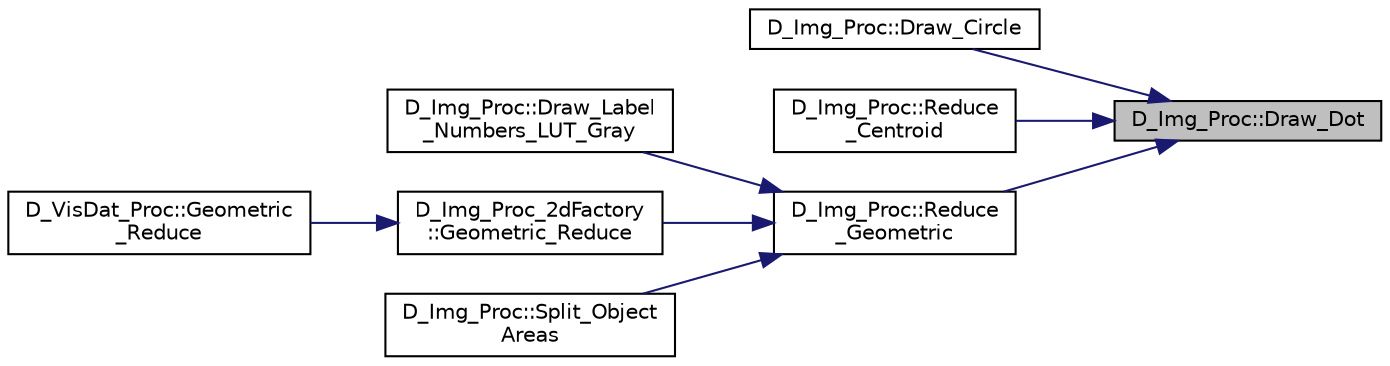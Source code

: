 digraph "D_Img_Proc::Draw_Dot"
{
 // LATEX_PDF_SIZE
  edge [fontname="Helvetica",fontsize="10",labelfontname="Helvetica",labelfontsize="10"];
  node [fontname="Helvetica",fontsize="10",shape=record];
  rankdir="RL";
  Node1 [label="D_Img_Proc::Draw_Dot",height=0.2,width=0.4,color="black", fillcolor="grey75", style="filled", fontcolor="black",tooltip=" "];
  Node1 -> Node2 [dir="back",color="midnightblue",fontsize="10",style="solid"];
  Node2 [label="D_Img_Proc::Draw_Circle",height=0.2,width=0.4,color="black", fillcolor="white", style="filled",URL="$class_d___img___proc.html#ae9ab4fb597a035ae4d580cdc66f8dd7e",tooltip=" "];
  Node1 -> Node3 [dir="back",color="midnightblue",fontsize="10",style="solid"];
  Node3 [label="D_Img_Proc::Reduce\l_Centroid",height=0.2,width=0.4,color="black", fillcolor="white", style="filled",URL="$class_d___img___proc.html#a8838879263b7c78fb97c8b086cf14585",tooltip=" "];
  Node1 -> Node4 [dir="back",color="midnightblue",fontsize="10",style="solid"];
  Node4 [label="D_Img_Proc::Reduce\l_Geometric",height=0.2,width=0.4,color="black", fillcolor="white", style="filled",URL="$class_d___img___proc.html#af65dc229816da71c414ad09829e6afde",tooltip=" "];
  Node4 -> Node5 [dir="back",color="midnightblue",fontsize="10",style="solid"];
  Node5 [label="D_Img_Proc::Draw_Label\l_Numbers_LUT_Gray",height=0.2,width=0.4,color="black", fillcolor="white", style="filled",URL="$class_d___img___proc.html#a1e48e58dba425096cfc2be632d61ed20",tooltip=" "];
  Node4 -> Node6 [dir="back",color="midnightblue",fontsize="10",style="solid"];
  Node6 [label="D_Img_Proc_2dFactory\l::Geometric_Reduce",height=0.2,width=0.4,color="black", fillcolor="white", style="filled",URL="$class_d___img___proc__2d_factory.html#a95140720de8b0ff0b1908249502b8cf2",tooltip=" "];
  Node6 -> Node7 [dir="back",color="midnightblue",fontsize="10",style="solid"];
  Node7 [label="D_VisDat_Proc::Geometric\l_Reduce",height=0.2,width=0.4,color="black", fillcolor="white", style="filled",URL="$class_d___vis_dat___proc.html#a85bef15f8fb122612c5b3e9fa073637e",tooltip=" "];
  Node4 -> Node8 [dir="back",color="midnightblue",fontsize="10",style="solid"];
  Node8 [label="D_Img_Proc::Split_Object\lAreas",height=0.2,width=0.4,color="black", fillcolor="white", style="filled",URL="$class_d___img___proc.html#a4bb92090d205278a40f02e7645adc927",tooltip=" "];
}
